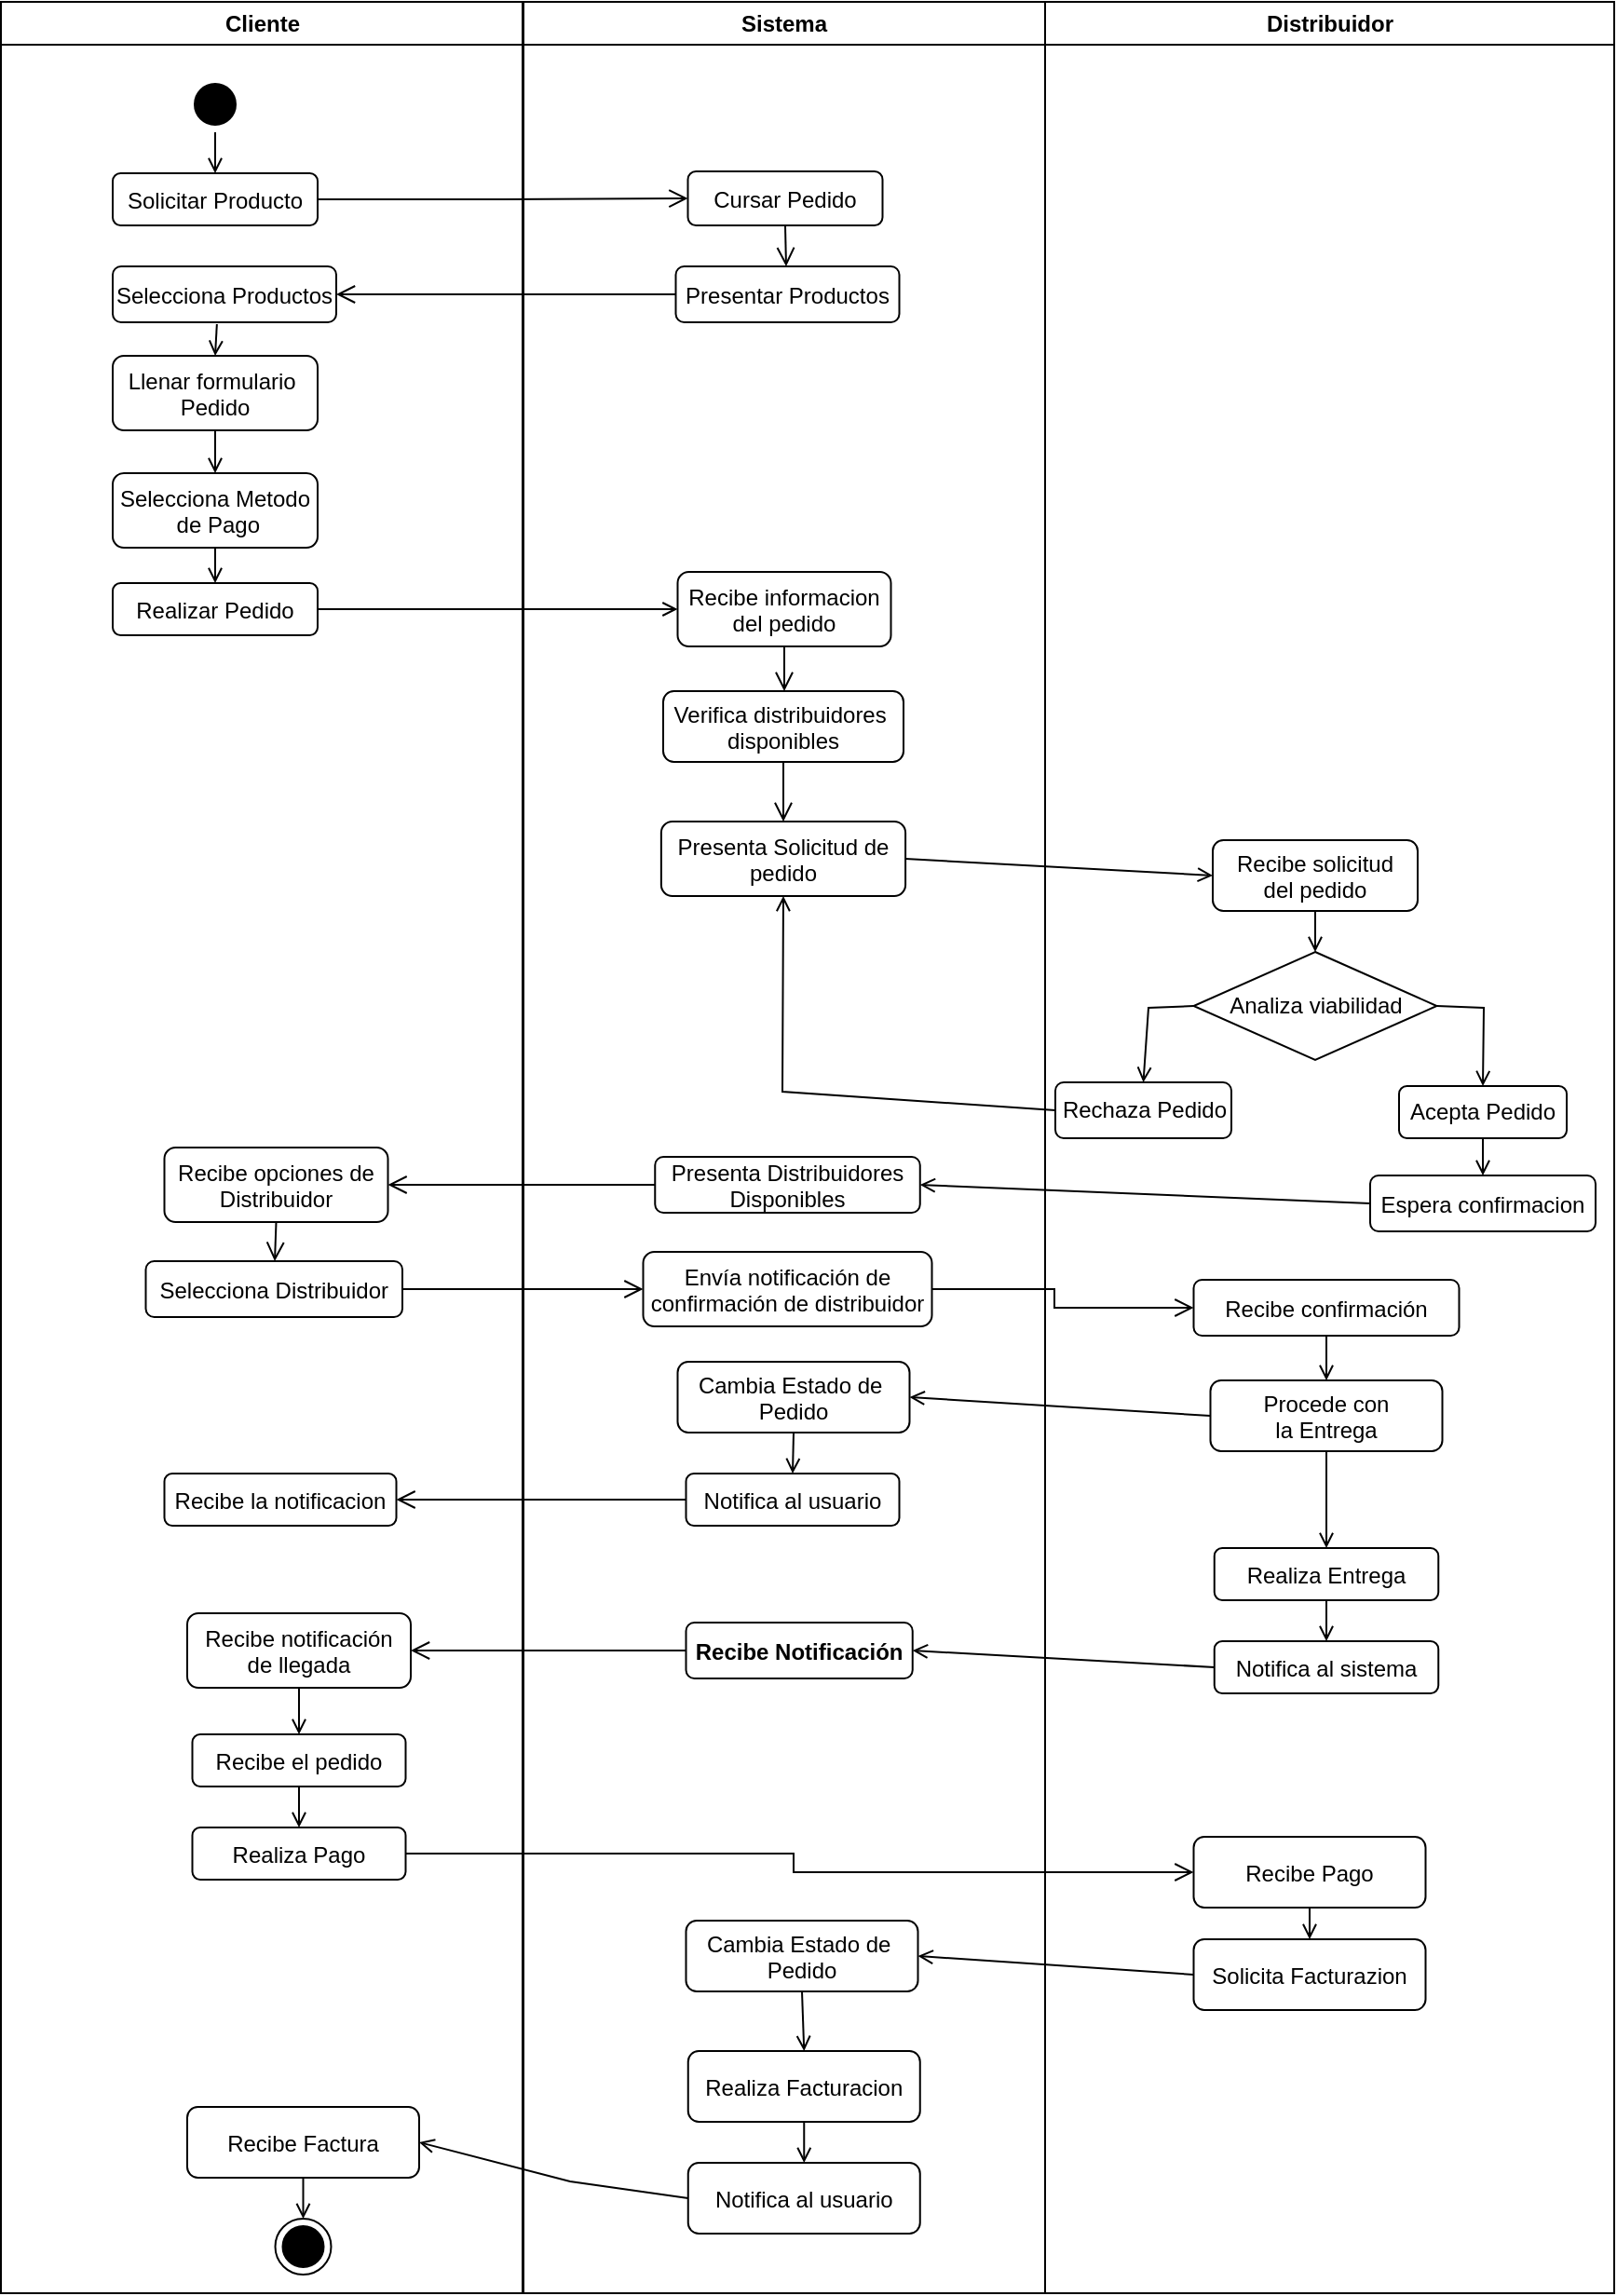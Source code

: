 <mxfile version="24.5.1" type="device">
  <diagram name="Page-1" id="e7e014a7-5840-1c2e-5031-d8a46d1fe8dd">
    <mxGraphModel dx="1050" dy="621" grid="1" gridSize="10" guides="1" tooltips="1" connect="1" arrows="1" fold="1" page="1" pageScale="1" pageWidth="1169" pageHeight="826" background="none" math="0" shadow="0">
      <root>
        <mxCell id="0" />
        <mxCell id="1" parent="0" />
        <mxCell id="2" value="Cliente" style="swimlane;whiteSpace=wrap" parent="1" vertex="1">
          <mxGeometry x="164.5" y="120" width="280" height="1230" as="geometry" />
        </mxCell>
        <mxCell id="5" value="" style="ellipse;shape=startState;fillColor=#000000;strokeColor=#000000;" parent="2" vertex="1">
          <mxGeometry x="100" y="40" width="30" height="30" as="geometry" />
        </mxCell>
        <mxCell id="7" value="Solicitar Producto" style="rounded=1;strokeColor=#000000;" parent="2" vertex="1">
          <mxGeometry x="60" y="92" width="110" height="28" as="geometry" />
        </mxCell>
        <mxCell id="8" value="Llenar formulario &#xa;Pedido" style="rounded=1;strokeColor=#000000;" parent="2" vertex="1">
          <mxGeometry x="60" y="190" width="110" height="40" as="geometry" />
        </mxCell>
        <mxCell id="10" value="Realizar Pedido" style="rounded=1;strokeColor=#000000;" parent="2" vertex="1">
          <mxGeometry x="60" y="312" width="110" height="28" as="geometry" />
        </mxCell>
        <mxCell id="11" value="" style="endArrow=open;strokeColor=#000000;endFill=1;rounded=0;entryX=0.5;entryY=0;entryDx=0;entryDy=0;" parent="2" source="8" target="Z2fq6VVGMIXrVIdvkk49-69" edge="1">
          <mxGeometry relative="1" as="geometry" />
        </mxCell>
        <mxCell id="Z2fq6VVGMIXrVIdvkk49-42" value="Selecciona Productos" style="rounded=1;strokeColor=#000000;" parent="2" vertex="1">
          <mxGeometry x="60" y="142" width="120" height="30" as="geometry" />
        </mxCell>
        <mxCell id="Z2fq6VVGMIXrVIdvkk49-55" value="" style="endArrow=open;strokeColor=#000000;endFill=1;rounded=0;exitX=0.466;exitY=1.033;exitDx=0;exitDy=0;exitPerimeter=0;entryX=0.5;entryY=0;entryDx=0;entryDy=0;" parent="2" source="Z2fq6VVGMIXrVIdvkk49-42" target="8" edge="1">
          <mxGeometry relative="1" as="geometry">
            <mxPoint x="125" y="292" as="sourcePoint" />
            <mxPoint x="125" y="312" as="targetPoint" />
          </mxGeometry>
        </mxCell>
        <mxCell id="Z2fq6VVGMIXrVIdvkk49-64" value="Recibe la notificacion" style="rounded=1;strokeColor=#000000;" parent="2" vertex="1">
          <mxGeometry x="87.75" y="790" width="124.5" height="28" as="geometry" />
        </mxCell>
        <mxCell id="Z2fq6VVGMIXrVIdvkk49-69" value="Selecciona Metodo&#xa; de Pago" style="rounded=1;strokeColor=#000000;" parent="2" vertex="1">
          <mxGeometry x="60" y="253" width="110" height="40" as="geometry" />
        </mxCell>
        <mxCell id="Z2fq6VVGMIXrVIdvkk49-77" value="Recibe el pedido" style="rounded=1;strokeColor=#000000;" parent="2" vertex="1">
          <mxGeometry x="102.75" y="930" width="114.5" height="28" as="geometry" />
        </mxCell>
        <mxCell id="Z2fq6VVGMIXrVIdvkk49-78" value="Realiza Pago" style="rounded=1;strokeColor=#000000;" parent="2" vertex="1">
          <mxGeometry x="102.75" y="980" width="114.5" height="28" as="geometry" />
        </mxCell>
        <mxCell id="Z2fq6VVGMIXrVIdvkk49-83" value="Recibe Factura" style="rounded=1;strokeColor=#000000;" parent="2" vertex="1">
          <mxGeometry x="100" y="1130" width="124.5" height="38" as="geometry" />
        </mxCell>
        <mxCell id="Z2fq6VVGMIXrVIdvkk49-84" value="" style="ellipse;html=1;shape=endState;fillColor=#000000;strokeColor=#000000;" parent="2" vertex="1">
          <mxGeometry x="147.25" y="1190" width="30" height="30" as="geometry" />
        </mxCell>
        <mxCell id="Z2fq6VVGMIXrVIdvkk49-85" value="" style="endArrow=open;strokeColor=#000000;endFill=1;rounded=0;exitX=0.5;exitY=1;exitDx=0;exitDy=0;entryX=0.5;entryY=0;entryDx=0;entryDy=0;" parent="2" source="5" target="7" edge="1">
          <mxGeometry relative="1" as="geometry">
            <mxPoint x="126" y="213" as="sourcePoint" />
            <mxPoint x="115.5" y="90" as="targetPoint" />
          </mxGeometry>
        </mxCell>
        <mxCell id="Z2fq6VVGMIXrVIdvkk49-86" value="" style="endArrow=open;strokeColor=#000000;endFill=1;rounded=0;entryX=0.5;entryY=0;entryDx=0;entryDy=0;exitX=0.5;exitY=1;exitDx=0;exitDy=0;" parent="2" source="Z2fq6VVGMIXrVIdvkk49-69" target="10" edge="1">
          <mxGeometry relative="1" as="geometry">
            <mxPoint x="125" y="240" as="sourcePoint" />
            <mxPoint x="125" y="263" as="targetPoint" />
          </mxGeometry>
        </mxCell>
        <mxCell id="Z2fq6VVGMIXrVIdvkk49-90" value="Recibe opciones de&#xa;Distribuidor" style="rounded=1;strokeColor=#000000;" parent="2" vertex="1">
          <mxGeometry x="87.75" y="615" width="120" height="40" as="geometry" />
        </mxCell>
        <mxCell id="Z2fq6VVGMIXrVIdvkk49-96" value="Selecciona Distribuidor" style="rounded=1;strokeColor=#000000;" parent="2" vertex="1">
          <mxGeometry x="77.75" y="676" width="137.75" height="30" as="geometry" />
        </mxCell>
        <mxCell id="Z2fq6VVGMIXrVIdvkk49-99" value="" style="edgeStyle=elbowEdgeStyle;elbow=horizontal;verticalAlign=bottom;endArrow=open;endSize=8;strokeColor=#000000;endFill=1;rounded=0;exitX=0.5;exitY=1;exitDx=0;exitDy=0;entryX=0.5;entryY=0;entryDx=0;entryDy=0;" parent="2" source="Z2fq6VVGMIXrVIdvkk49-90" target="Z2fq6VVGMIXrVIdvkk49-96" edge="1">
          <mxGeometry x="-1399.5" y="-456" as="geometry">
            <mxPoint x="429.5" y="450" as="targetPoint" />
            <mxPoint x="430.5" y="418" as="sourcePoint" />
          </mxGeometry>
        </mxCell>
        <mxCell id="Z2fq6VVGMIXrVIdvkk49-111" value="Recibe notificación&#xa;de llegada" style="rounded=1;strokeColor=#000000;" parent="2" vertex="1">
          <mxGeometry x="100" y="865" width="120" height="40" as="geometry" />
        </mxCell>
        <mxCell id="Z2fq6VVGMIXrVIdvkk49-112" value="" style="endArrow=open;strokeColor=#000000;endFill=1;rounded=0;entryX=0.5;entryY=0;entryDx=0;entryDy=0;exitX=0.5;exitY=1;exitDx=0;exitDy=0;" parent="2" source="Z2fq6VVGMIXrVIdvkk49-111" target="Z2fq6VVGMIXrVIdvkk49-77" edge="1">
          <mxGeometry relative="1" as="geometry">
            <mxPoint x="438.5" y="910" as="sourcePoint" />
            <mxPoint x="438.5" y="930" as="targetPoint" />
          </mxGeometry>
        </mxCell>
        <mxCell id="Z2fq6VVGMIXrVIdvkk49-113" value="" style="endArrow=open;strokeColor=#000000;endFill=1;rounded=0;entryX=0.5;entryY=0;entryDx=0;entryDy=0;exitX=0.5;exitY=1;exitDx=0;exitDy=0;" parent="2" source="Z2fq6VVGMIXrVIdvkk49-77" target="Z2fq6VVGMIXrVIdvkk49-78" edge="1">
          <mxGeometry relative="1" as="geometry">
            <mxPoint x="170" y="915" as="sourcePoint" />
            <mxPoint x="170" y="940" as="targetPoint" />
          </mxGeometry>
        </mxCell>
        <mxCell id="Z2fq6VVGMIXrVIdvkk49-121" value="" style="endArrow=open;strokeColor=#000000;endFill=1;rounded=0;entryX=0.5;entryY=0;entryDx=0;entryDy=0;exitX=0.5;exitY=1;exitDx=0;exitDy=0;" parent="2" source="Z2fq6VVGMIXrVIdvkk49-83" target="Z2fq6VVGMIXrVIdvkk49-84" edge="1">
          <mxGeometry relative="1" as="geometry">
            <mxPoint x="170" y="915" as="sourcePoint" />
            <mxPoint x="170" y="940" as="targetPoint" />
          </mxGeometry>
        </mxCell>
        <mxCell id="3" value="Sistema" style="swimlane;whiteSpace=wrap;startSize=23;" parent="1" vertex="1">
          <mxGeometry x="445" y="120" width="280" height="1230" as="geometry" />
        </mxCell>
        <mxCell id="15" value="Cursar Pedido" style="rounded=1;strokeColor=#000000;" parent="3" vertex="1">
          <mxGeometry x="88.25" y="91" width="104.5" height="29" as="geometry" />
        </mxCell>
        <mxCell id="16" value="Recibe informacion&#xa;del pedido" style="rounded=1;strokeColor=#000000;" parent="3" vertex="1">
          <mxGeometry x="82.75" y="306" width="114.5" height="40" as="geometry" />
        </mxCell>
        <mxCell id="Z2fq6VVGMIXrVIdvkk49-41" value="Presentar Productos" style="rounded=1;strokeColor=#000000;" parent="3" vertex="1">
          <mxGeometry x="81.75" y="142" width="120" height="30" as="geometry" />
        </mxCell>
        <mxCell id="Z2fq6VVGMIXrVIdvkk49-49" value="Notifica al usuario" style="rounded=1;strokeColor=#000000;" parent="3" vertex="1">
          <mxGeometry x="87.25" y="790" width="114.5" height="28" as="geometry" />
        </mxCell>
        <mxCell id="Z2fq6VVGMIXrVIdvkk49-53" value="" style="edgeStyle=elbowEdgeStyle;elbow=horizontal;verticalAlign=bottom;endArrow=open;endSize=8;strokeColor=#000000;endFill=1;rounded=0;exitX=0.5;exitY=1;exitDx=0;exitDy=0;entryX=0.5;entryY=0;entryDx=0;entryDy=0;" parent="3" source="15" target="Z2fq6VVGMIXrVIdvkk49-41" edge="1">
          <mxGeometry x="-345" y="-88" as="geometry">
            <mxPoint x="96" y="127" as="targetPoint" />
            <mxPoint x="-100" y="127" as="sourcePoint" />
          </mxGeometry>
        </mxCell>
        <mxCell id="Z2fq6VVGMIXrVIdvkk49-56" value="" style="edgeStyle=elbowEdgeStyle;elbow=horizontal;verticalAlign=bottom;endArrow=open;endSize=8;strokeColor=#000000;endFill=1;rounded=0;exitX=0.5;exitY=1;exitDx=0;exitDy=0;entryX=0.5;entryY=0;entryDx=0;entryDy=0;" parent="3" source="16" target="Z2fq6VVGMIXrVIdvkk49-68" edge="1">
          <mxGeometry x="-790" y="-216" as="geometry">
            <mxPoint x="152" y="182" as="targetPoint" />
            <mxPoint x="151" y="152" as="sourcePoint" />
          </mxGeometry>
        </mxCell>
        <mxCell id="Z2fq6VVGMIXrVIdvkk49-65" value="Cambia Estado de &#xa;Pedido" style="rounded=1;strokeColor=#000000;" parent="3" vertex="1">
          <mxGeometry x="82.75" y="730" width="124.5" height="38" as="geometry" />
        </mxCell>
        <mxCell id="Z2fq6VVGMIXrVIdvkk49-68" value="Verifica distribuidores &#xa;disponibles" style="rounded=1;strokeColor=#000000;" parent="3" vertex="1">
          <mxGeometry x="75" y="370" width="129" height="38" as="geometry" />
        </mxCell>
        <mxCell id="Z2fq6VVGMIXrVIdvkk49-75" value="Recibe Notificación" style="rounded=1;fontStyle=1;strokeColor=#000000;" parent="3" vertex="1">
          <mxGeometry x="87.25" y="870" width="121.62" height="30" as="geometry" />
        </mxCell>
        <mxCell id="Z2fq6VVGMIXrVIdvkk49-76" value="Cambia Estado de &#xa;Pedido" style="rounded=1;strokeColor=#000000;" parent="3" vertex="1">
          <mxGeometry x="87.25" y="1030" width="124.5" height="38" as="geometry" />
        </mxCell>
        <mxCell id="Z2fq6VVGMIXrVIdvkk49-81" value="Realiza Facturacion" style="rounded=1;strokeColor=#000000;" parent="3" vertex="1">
          <mxGeometry x="88.38" y="1100" width="124.5" height="38" as="geometry" />
        </mxCell>
        <mxCell id="Z2fq6VVGMIXrVIdvkk49-82" value="Notifica al usuario" style="rounded=1;strokeColor=#000000;" parent="3" vertex="1">
          <mxGeometry x="88.38" y="1160" width="124.5" height="38" as="geometry" />
        </mxCell>
        <mxCell id="Z2fq6VVGMIXrVIdvkk49-88" value="Presenta Distribuidores&#xa;Disponibles" style="rounded=1;strokeColor=#000000;" parent="3" vertex="1">
          <mxGeometry x="70.63" y="620" width="142.25" height="30" as="geometry" />
        </mxCell>
        <mxCell id="Z2fq6VVGMIXrVIdvkk49-89" value="" style="edgeStyle=elbowEdgeStyle;elbow=horizontal;verticalAlign=bottom;endArrow=open;endSize=8;strokeColor=#000000;endFill=1;rounded=0;exitX=0.5;exitY=1;exitDx=0;exitDy=0;" parent="3" source="Z2fq6VVGMIXrVIdvkk49-68" edge="1">
          <mxGeometry x="-1235" y="-336" as="geometry">
            <mxPoint x="139" y="440" as="targetPoint" />
            <mxPoint x="150" y="356" as="sourcePoint" />
          </mxGeometry>
        </mxCell>
        <mxCell id="Z2fq6VVGMIXrVIdvkk49-92" value="Presenta Solicitud de&#xa;pedido" style="rounded=1;strokeColor=#000000;" parent="3" vertex="1">
          <mxGeometry x="73.93" y="440" width="131.12" height="40" as="geometry" />
        </mxCell>
        <mxCell id="Z2fq6VVGMIXrVIdvkk49-100" value="Envía notificación de&#xa;confirmación de distribuidor" style="rounded=1;strokeColor=#000000;" parent="3" vertex="1">
          <mxGeometry x="64.25" y="671" width="155" height="40" as="geometry" />
        </mxCell>
        <mxCell id="Z2fq6VVGMIXrVIdvkk49-105" value="" style="endArrow=open;strokeColor=#000000;endFill=1;rounded=0;entryX=0.5;entryY=0;entryDx=0;entryDy=0;exitX=0.5;exitY=1;exitDx=0;exitDy=0;" parent="3" source="Z2fq6VVGMIXrVIdvkk49-65" target="Z2fq6VVGMIXrVIdvkk49-49" edge="1">
          <mxGeometry relative="1" as="geometry">
            <mxPoint x="440.5" y="716" as="sourcePoint" />
            <mxPoint x="440.5" y="740" as="targetPoint" />
          </mxGeometry>
        </mxCell>
        <mxCell id="Z2fq6VVGMIXrVIdvkk49-117" value="" style="endArrow=open;strokeColor=#000000;endFill=1;rounded=0;entryX=0.5;entryY=0;entryDx=0;entryDy=0;exitX=0.5;exitY=1;exitDx=0;exitDy=0;" parent="3" source="Z2fq6VVGMIXrVIdvkk49-81" target="Z2fq6VVGMIXrVIdvkk49-82" edge="1">
          <mxGeometry relative="1" as="geometry">
            <mxPoint x="155" y="778" as="sourcePoint" />
            <mxPoint x="155" y="800" as="targetPoint" />
          </mxGeometry>
        </mxCell>
        <mxCell id="Z2fq6VVGMIXrVIdvkk49-119" value="" style="endArrow=open;strokeColor=#000000;endFill=1;rounded=0;entryX=0.5;entryY=0;entryDx=0;entryDy=0;exitX=0.5;exitY=1;exitDx=0;exitDy=0;" parent="3" source="Z2fq6VVGMIXrVIdvkk49-76" target="Z2fq6VVGMIXrVIdvkk49-81" edge="1">
          <mxGeometry relative="1" as="geometry">
            <mxPoint x="161" y="1148" as="sourcePoint" />
            <mxPoint x="161" y="1170" as="targetPoint" />
          </mxGeometry>
        </mxCell>
        <mxCell id="4" value="Distribuidor" style="swimlane;whiteSpace=wrap" parent="1" vertex="1">
          <mxGeometry x="725" y="120" width="305.5" height="1230" as="geometry" />
        </mxCell>
        <mxCell id="33" value="Recibe solicitud&#xa;del pedido" style="rounded=1;strokeColor=#000000;" parent="4" vertex="1">
          <mxGeometry x="90" y="450" width="110" height="38" as="geometry" />
        </mxCell>
        <mxCell id="Z2fq6VVGMIXrVIdvkk49-43" value="Analiza viabilidad" style="rhombus;whiteSpace=wrap;html=1;strokeColor=#000000;" parent="4" vertex="1">
          <mxGeometry x="79.75" y="510" width="130.5" height="58" as="geometry" />
        </mxCell>
        <mxCell id="Z2fq6VVGMIXrVIdvkk49-47" value="Acepta Pedido" style="rounded=1;whiteSpace=wrap;html=1;strokeColor=#000000;" parent="4" vertex="1">
          <mxGeometry x="190" y="582" width="90" height="28" as="geometry" />
        </mxCell>
        <mxCell id="Z2fq6VVGMIXrVIdvkk49-48" value="Rechaza Pedido" style="rounded=1;whiteSpace=wrap;html=1;strokeColor=#000000;" parent="4" vertex="1">
          <mxGeometry x="5.5" y="580" width="94.5" height="30" as="geometry" />
        </mxCell>
        <mxCell id="Z2fq6VVGMIXrVIdvkk49-58" value="" style="endArrow=open;strokeColor=#000000;endFill=1;rounded=0;entryX=0.5;entryY=0;entryDx=0;entryDy=0;exitX=0.5;exitY=1;exitDx=0;exitDy=0;" parent="4" source="33" target="Z2fq6VVGMIXrVIdvkk49-43" edge="1">
          <mxGeometry relative="1" as="geometry">
            <mxPoint x="-369.5" y="428" as="sourcePoint" />
            <mxPoint x="-176.5" y="432" as="targetPoint" />
          </mxGeometry>
        </mxCell>
        <mxCell id="Z2fq6VVGMIXrVIdvkk49-60" value="" style="endArrow=open;strokeColor=#000000;endFill=1;rounded=0;entryX=0.5;entryY=0;entryDx=0;entryDy=0;exitX=1;exitY=0.5;exitDx=0;exitDy=0;" parent="4" source="Z2fq6VVGMIXrVIdvkk49-43" target="Z2fq6VVGMIXrVIdvkk49-47" edge="1">
          <mxGeometry relative="1" as="geometry">
            <mxPoint x="155" y="502" as="sourcePoint" />
            <mxPoint x="155" y="532" as="targetPoint" />
            <Array as="points">
              <mxPoint x="235.5" y="540" />
            </Array>
          </mxGeometry>
        </mxCell>
        <mxCell id="Z2fq6VVGMIXrVIdvkk49-61" value="" style="endArrow=open;strokeColor=#000000;endFill=1;rounded=0;entryX=0.5;entryY=0;entryDx=0;entryDy=0;exitX=0;exitY=0.5;exitDx=0;exitDy=0;" parent="4" source="Z2fq6VVGMIXrVIdvkk49-43" target="Z2fq6VVGMIXrVIdvkk49-48" edge="1">
          <mxGeometry relative="1" as="geometry">
            <mxPoint x="220" y="561" as="sourcePoint" />
            <mxPoint x="228" y="622" as="targetPoint" />
            <Array as="points">
              <mxPoint x="55.5" y="540" />
            </Array>
          </mxGeometry>
        </mxCell>
        <mxCell id="Z2fq6VVGMIXrVIdvkk49-70" value="Procede con&#xa;la Entrega" style="rounded=1;strokeColor=#000000;" parent="4" vertex="1">
          <mxGeometry x="88.75" y="740" width="124.5" height="38" as="geometry" />
        </mxCell>
        <mxCell id="Z2fq6VVGMIXrVIdvkk49-73" value="Realiza Entrega" style="rounded=1;strokeColor=#000000;" parent="4" vertex="1">
          <mxGeometry x="90.88" y="830" width="120.25" height="28" as="geometry" />
        </mxCell>
        <mxCell id="Z2fq6VVGMIXrVIdvkk49-74" value="Notifica al sistema" style="rounded=1;strokeColor=#000000;" parent="4" vertex="1">
          <mxGeometry x="90.88" y="880" width="120.25" height="28" as="geometry" />
        </mxCell>
        <mxCell id="Z2fq6VVGMIXrVIdvkk49-79" value="Recibe Pago" style="rounded=1;strokeColor=#000000;" parent="4" vertex="1">
          <mxGeometry x="79.75" y="985" width="124.5" height="38" as="geometry" />
        </mxCell>
        <mxCell id="Z2fq6VVGMIXrVIdvkk49-80" value="Solicita Facturazion" style="rounded=1;strokeColor=#000000;" parent="4" vertex="1">
          <mxGeometry x="79.75" y="1040" width="124.5" height="38" as="geometry" />
        </mxCell>
        <mxCell id="Z2fq6VVGMIXrVIdvkk49-45" value="Espera confirmacion" style="rounded=1;" parent="4" vertex="1">
          <mxGeometry x="174.5" y="630" width="121" height="30" as="geometry" />
        </mxCell>
        <mxCell id="Z2fq6VVGMIXrVIdvkk49-63" value="" style="endArrow=open;strokeColor=#000000;endFill=1;rounded=0;entryX=0.5;entryY=0;entryDx=0;entryDy=0;exitX=0.5;exitY=1;exitDx=0;exitDy=0;" parent="4" source="Z2fq6VVGMIXrVIdvkk49-47" target="Z2fq6VVGMIXrVIdvkk49-45" edge="1">
          <mxGeometry relative="1" as="geometry">
            <mxPoint x="220" y="499" as="sourcePoint" />
            <mxPoint x="228" y="560" as="targetPoint" />
            <Array as="points" />
          </mxGeometry>
        </mxCell>
        <mxCell id="Z2fq6VVGMIXrVIdvkk49-102" value="Recibe confirmación" style="rounded=1;strokeColor=#000000;" parent="4" vertex="1">
          <mxGeometry x="79.75" y="686" width="142.5" height="30" as="geometry" />
        </mxCell>
        <mxCell id="Z2fq6VVGMIXrVIdvkk49-72" value="" style="endArrow=open;strokeColor=#000000;endFill=1;rounded=0;entryX=0.5;entryY=0;entryDx=0;entryDy=0;exitX=0.5;exitY=1;exitDx=0;exitDy=0;" parent="4" source="Z2fq6VVGMIXrVIdvkk49-102" target="Z2fq6VVGMIXrVIdvkk49-70" edge="1">
          <mxGeometry relative="1" as="geometry">
            <mxPoint x="-34.5" y="838" as="sourcePoint" />
            <mxPoint x="138.5" y="853" as="targetPoint" />
          </mxGeometry>
        </mxCell>
        <mxCell id="Z2fq6VVGMIXrVIdvkk49-106" value="" style="endArrow=open;strokeColor=#000000;endFill=1;rounded=0;entryX=0.5;entryY=0;entryDx=0;entryDy=0;exitX=0.5;exitY=1;exitDx=0;exitDy=0;" parent="4" source="Z2fq6VVGMIXrVIdvkk49-70" target="Z2fq6VVGMIXrVIdvkk49-73" edge="1">
          <mxGeometry relative="1" as="geometry">
            <mxPoint x="161" y="726" as="sourcePoint" />
            <mxPoint x="161" y="750" as="targetPoint" />
          </mxGeometry>
        </mxCell>
        <mxCell id="Z2fq6VVGMIXrVIdvkk49-107" value="" style="endArrow=open;strokeColor=#000000;endFill=1;rounded=0;entryX=0.5;entryY=0;entryDx=0;entryDy=0;exitX=0.5;exitY=1;exitDx=0;exitDy=0;" parent="4" source="Z2fq6VVGMIXrVIdvkk49-73" target="Z2fq6VVGMIXrVIdvkk49-74" edge="1">
          <mxGeometry relative="1" as="geometry">
            <mxPoint x="171" y="736" as="sourcePoint" />
            <mxPoint x="171" y="760" as="targetPoint" />
          </mxGeometry>
        </mxCell>
        <mxCell id="Z2fq6VVGMIXrVIdvkk49-115" value="" style="endArrow=open;strokeColor=#000000;endFill=1;rounded=0;entryX=0.5;entryY=0;entryDx=0;entryDy=0;exitX=0.5;exitY=1;exitDx=0;exitDy=0;" parent="4" source="Z2fq6VVGMIXrVIdvkk49-79" target="Z2fq6VVGMIXrVIdvkk49-80" edge="1">
          <mxGeometry relative="1" as="geometry">
            <mxPoint x="161" y="868" as="sourcePoint" />
            <mxPoint x="161" y="890" as="targetPoint" />
          </mxGeometry>
        </mxCell>
        <mxCell id="20" value="" style="endArrow=open;strokeColor=#000000;endFill=1;rounded=0;entryX=0;entryY=0.5;entryDx=0;entryDy=0;" parent="1" source="10" target="16" edge="1">
          <mxGeometry relative="1" as="geometry">
            <mxPoint x="464.5" y="472.729" as="targetPoint" />
          </mxGeometry>
        </mxCell>
        <mxCell id="Z2fq6VVGMIXrVIdvkk49-50" value="" style="edgeStyle=elbowEdgeStyle;elbow=horizontal;verticalAlign=bottom;endArrow=open;endSize=8;strokeColor=#000000;endFill=1;rounded=0;exitX=1;exitY=0.5;exitDx=0;exitDy=0;entryX=0;entryY=0.5;entryDx=0;entryDy=0;" parent="1" source="7" target="15" edge="1">
          <mxGeometry x="100" y="40" as="geometry">
            <mxPoint x="290.5" y="230" as="targetPoint" />
            <mxPoint x="289.5" y="208" as="sourcePoint" />
          </mxGeometry>
        </mxCell>
        <mxCell id="Z2fq6VVGMIXrVIdvkk49-54" value="" style="edgeStyle=elbowEdgeStyle;elbow=horizontal;verticalAlign=bottom;endArrow=open;endSize=8;strokeColor=#000000;endFill=1;rounded=0;exitX=0;exitY=0.5;exitDx=0;exitDy=0;entryX=1;entryY=0.5;entryDx=0;entryDy=0;" parent="1" source="Z2fq6VVGMIXrVIdvkk49-41" target="Z2fq6VVGMIXrVIdvkk49-42" edge="1">
          <mxGeometry x="100" y="40" as="geometry">
            <mxPoint x="541" y="255" as="targetPoint" />
            <mxPoint x="345" y="255" as="sourcePoint" />
          </mxGeometry>
        </mxCell>
        <mxCell id="Z2fq6VVGMIXrVIdvkk49-67" value="" style="edgeStyle=elbowEdgeStyle;elbow=horizontal;verticalAlign=bottom;endArrow=open;endSize=8;strokeColor=#000000;endFill=1;rounded=0;exitX=0;exitY=0.5;exitDx=0;exitDy=0;entryX=1;entryY=0.5;entryDx=0;entryDy=0;" parent="1" source="Z2fq6VVGMIXrVIdvkk49-49" target="Z2fq6VVGMIXrVIdvkk49-64" edge="1">
          <mxGeometry x="100" y="40" as="geometry">
            <mxPoint x="320" y="700" as="targetPoint" />
            <mxPoint x="502" y="700" as="sourcePoint" />
            <Array as="points">
              <mxPoint x="450" y="910" />
            </Array>
          </mxGeometry>
        </mxCell>
        <mxCell id="Z2fq6VVGMIXrVIdvkk49-91" value="" style="edgeStyle=elbowEdgeStyle;elbow=horizontal;verticalAlign=bottom;endArrow=open;endSize=8;strokeColor=#000000;endFill=1;rounded=0;exitX=0;exitY=0.5;exitDx=0;exitDy=0;entryX=1;entryY=0.5;entryDx=0;entryDy=0;" parent="1" source="Z2fq6VVGMIXrVIdvkk49-88" target="Z2fq6VVGMIXrVIdvkk49-90" edge="1">
          <mxGeometry x="100" y="40" as="geometry">
            <mxPoint x="289.5" y="520" as="targetPoint" />
            <mxPoint x="471.5" y="520" as="sourcePoint" />
            <Array as="points">
              <mxPoint x="440" y="760" />
            </Array>
          </mxGeometry>
        </mxCell>
        <mxCell id="Z2fq6VVGMIXrVIdvkk49-93" value="" style="endArrow=open;strokeColor=#000000;endFill=1;rounded=0;entryX=0;entryY=0.5;entryDx=0;entryDy=0;exitX=1;exitY=0.5;exitDx=0;exitDy=0;" parent="1" source="Z2fq6VVGMIXrVIdvkk49-92" target="33" edge="1">
          <mxGeometry relative="1" as="geometry">
            <mxPoint x="738.75" y="510" as="sourcePoint" />
            <mxPoint x="931.75" y="510" as="targetPoint" />
          </mxGeometry>
        </mxCell>
        <mxCell id="Z2fq6VVGMIXrVIdvkk49-94" value="" style="endArrow=open;strokeColor=#000000;endFill=1;rounded=0;entryX=0.5;entryY=1;entryDx=0;entryDy=0;exitX=0;exitY=0.5;exitDx=0;exitDy=0;" parent="1" source="Z2fq6VVGMIXrVIdvkk49-48" target="Z2fq6VVGMIXrVIdvkk49-92" edge="1">
          <mxGeometry relative="1" as="geometry">
            <mxPoint x="660" y="590" as="sourcePoint" />
            <mxPoint x="825" y="589" as="targetPoint" />
            <Array as="points">
              <mxPoint x="584" y="705" />
            </Array>
          </mxGeometry>
        </mxCell>
        <mxCell id="Z2fq6VVGMIXrVIdvkk49-95" value="" style="endArrow=open;strokeColor=#000000;endFill=1;rounded=0;entryX=1;entryY=0.5;entryDx=0;entryDy=0;exitX=0;exitY=0.5;exitDx=0;exitDy=0;" parent="1" source="Z2fq6VVGMIXrVIdvkk49-45" target="Z2fq6VVGMIXrVIdvkk49-88" edge="1">
          <mxGeometry relative="1" as="geometry">
            <mxPoint x="660" y="590" as="sourcePoint" />
            <mxPoint x="825" y="589" as="targetPoint" />
          </mxGeometry>
        </mxCell>
        <mxCell id="Z2fq6VVGMIXrVIdvkk49-101" value="" style="edgeStyle=elbowEdgeStyle;elbow=horizontal;verticalAlign=bottom;endArrow=open;endSize=8;strokeColor=#000000;endFill=1;rounded=0;exitX=1;exitY=0.5;exitDx=0;exitDy=0;entryX=0;entryY=0.5;entryDx=0;entryDy=0;" parent="1" source="Z2fq6VVGMIXrVIdvkk49-96" target="Z2fq6VVGMIXrVIdvkk49-100" edge="1">
          <mxGeometry x="100" y="40" as="geometry">
            <mxPoint x="382" y="765" as="targetPoint" />
            <mxPoint x="526" y="765" as="sourcePoint" />
            <Array as="points">
              <mxPoint x="440" y="800" />
            </Array>
          </mxGeometry>
        </mxCell>
        <mxCell id="Z2fq6VVGMIXrVIdvkk49-103" value="" style="edgeStyle=elbowEdgeStyle;elbow=horizontal;verticalAlign=bottom;endArrow=open;endSize=8;strokeColor=#000000;endFill=1;rounded=0;exitX=1;exitY=0.5;exitDx=0;exitDy=0;entryX=0;entryY=0.5;entryDx=0;entryDy=0;" parent="1" source="Z2fq6VVGMIXrVIdvkk49-100" target="Z2fq6VVGMIXrVIdvkk49-102" edge="1">
          <mxGeometry x="100" y="40" as="geometry">
            <mxPoint x="519" y="821" as="targetPoint" />
            <mxPoint x="390" y="821" as="sourcePoint" />
            <Array as="points">
              <mxPoint x="730" y="811" />
            </Array>
          </mxGeometry>
        </mxCell>
        <mxCell id="Z2fq6VVGMIXrVIdvkk49-104" value="" style="endArrow=open;strokeColor=#000000;endFill=1;rounded=0;entryX=1;entryY=0.5;entryDx=0;entryDy=0;exitX=0;exitY=0.5;exitDx=0;exitDy=0;" parent="1" source="Z2fq6VVGMIXrVIdvkk49-70" target="Z2fq6VVGMIXrVIdvkk49-65" edge="1">
          <mxGeometry relative="1" as="geometry">
            <mxPoint x="909" y="765" as="sourcePoint" />
            <mxPoint x="668" y="765" as="targetPoint" />
          </mxGeometry>
        </mxCell>
        <mxCell id="Z2fq6VVGMIXrVIdvkk49-108" value="" style="endArrow=open;strokeColor=#000000;endFill=1;rounded=0;entryX=1;entryY=0.5;entryDx=0;entryDy=0;exitX=0;exitY=0.5;exitDx=0;exitDy=0;" parent="1" source="Z2fq6VVGMIXrVIdvkk49-74" target="Z2fq6VVGMIXrVIdvkk49-75" edge="1">
          <mxGeometry relative="1" as="geometry">
            <mxPoint x="823" y="879" as="sourcePoint" />
            <mxPoint x="662" y="879" as="targetPoint" />
          </mxGeometry>
        </mxCell>
        <mxCell id="Z2fq6VVGMIXrVIdvkk49-110" value="" style="edgeStyle=elbowEdgeStyle;elbow=horizontal;verticalAlign=bottom;endArrow=open;endSize=8;strokeColor=#000000;endFill=1;rounded=0;exitX=0;exitY=0.5;exitDx=0;exitDy=0;entryX=1;entryY=0.5;entryDx=0;entryDy=0;" parent="1" source="Z2fq6VVGMIXrVIdvkk49-75" target="Z2fq6VVGMIXrVIdvkk49-111" edge="1">
          <mxGeometry x="100" y="40" as="geometry">
            <mxPoint x="387" y="934" as="targetPoint" />
            <mxPoint x="542" y="934" as="sourcePoint" />
            <Array as="points">
              <mxPoint x="450" y="1010" />
            </Array>
          </mxGeometry>
        </mxCell>
        <mxCell id="Z2fq6VVGMIXrVIdvkk49-114" value="" style="edgeStyle=elbowEdgeStyle;elbow=horizontal;verticalAlign=bottom;endArrow=open;endSize=8;strokeColor=#000000;endFill=1;rounded=0;exitX=1;exitY=0.5;exitDx=0;exitDy=0;entryX=0;entryY=0.5;entryDx=0;entryDy=0;" parent="1" source="Z2fq6VVGMIXrVIdvkk49-78" target="Z2fq6VVGMIXrVIdvkk49-79" edge="1">
          <mxGeometry x="100" y="40" as="geometry">
            <mxPoint x="395" y="1015" as="targetPoint" />
            <mxPoint x="542" y="1015" as="sourcePoint" />
            <Array as="points">
              <mxPoint x="590" y="1120" />
            </Array>
          </mxGeometry>
        </mxCell>
        <mxCell id="Z2fq6VVGMIXrVIdvkk49-116" value="" style="endArrow=open;strokeColor=#000000;endFill=1;rounded=0;entryX=1;entryY=0.5;entryDx=0;entryDy=0;exitX=0;exitY=0.5;exitDx=0;exitDy=0;" parent="1" source="Z2fq6VVGMIXrVIdvkk49-80" target="Z2fq6VVGMIXrVIdvkk49-76" edge="1">
          <mxGeometry relative="1" as="geometry">
            <mxPoint x="825" y="1014" as="sourcePoint" />
            <mxPoint x="664" y="1015" as="targetPoint" />
          </mxGeometry>
        </mxCell>
        <mxCell id="Z2fq6VVGMIXrVIdvkk49-120" value="" style="endArrow=open;strokeColor=#000000;endFill=1;rounded=0;entryX=1;entryY=0.5;entryDx=0;entryDy=0;exitX=0;exitY=0.5;exitDx=0;exitDy=0;" parent="1" source="Z2fq6VVGMIXrVIdvkk49-82" target="Z2fq6VVGMIXrVIdvkk49-83" edge="1">
          <mxGeometry relative="1" as="geometry">
            <mxPoint x="814" y="1179" as="sourcePoint" />
            <mxPoint x="667" y="1179" as="targetPoint" />
            <Array as="points">
              <mxPoint x="470" y="1290" />
            </Array>
          </mxGeometry>
        </mxCell>
      </root>
    </mxGraphModel>
  </diagram>
</mxfile>
